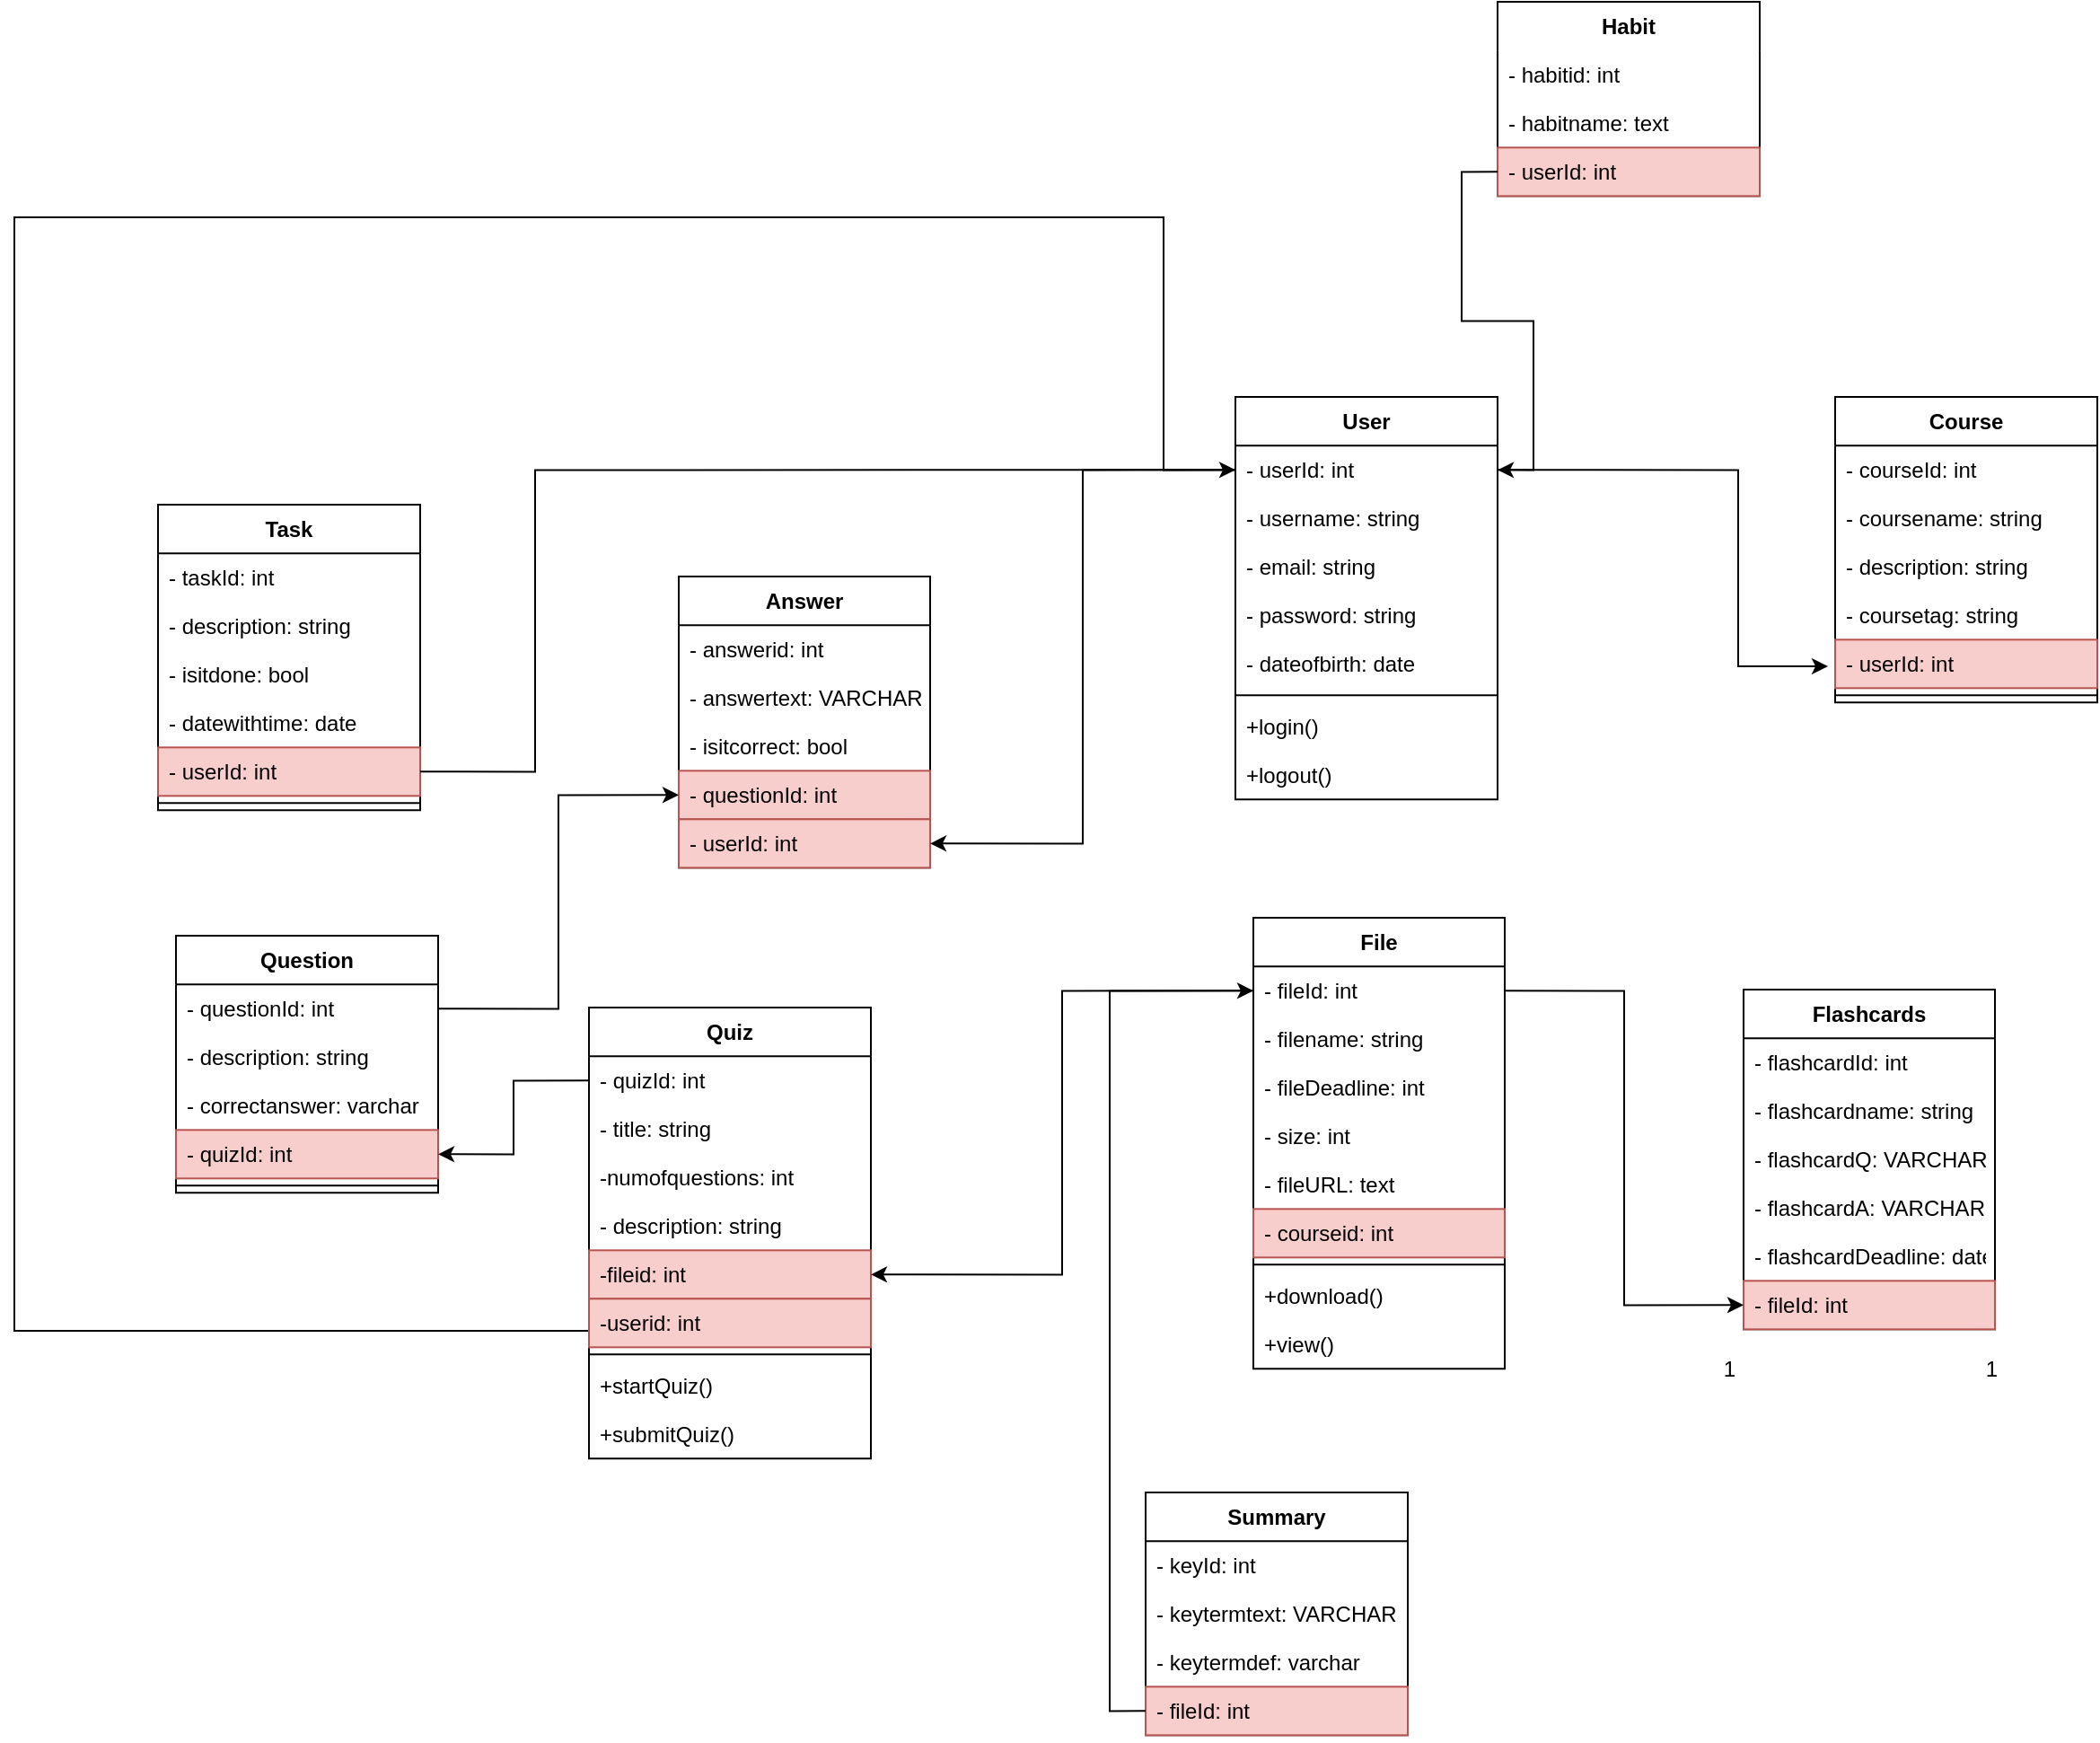 <mxfile version="24.7.16">
  <diagram name="Page-1" id="lagSINVxFLUQiyIXg_d7">
    <mxGraphModel dx="1813" dy="1590" grid="1" gridSize="10" guides="1" tooltips="1" connect="1" arrows="1" fold="1" page="1" pageScale="1" pageWidth="827" pageHeight="1169" math="0" shadow="0">
      <root>
        <mxCell id="0" />
        <mxCell id="1" parent="0" />
        <mxCell id="2" value="User" style="swimlane;fontStyle=1;align=center;verticalAlign=top;childLayout=stackLayout;horizontal=1;startSize=27.167;horizontalStack=0;resizeParent=1;resizeParentMax=0;resizeLast=0;collapsible=0;marginBottom=0;" parent="1" vertex="1">
          <mxGeometry x="120" y="-130" width="146" height="224.167" as="geometry" />
        </mxCell>
        <mxCell id="5fiH4wpB5IihD05hppOx-99" style="edgeStyle=orthogonalEdgeStyle;rounded=0;orthogonalLoop=1;jettySize=auto;html=1;exitX=0;exitY=0.5;exitDx=0;exitDy=0;" parent="2" source="3" edge="1">
          <mxGeometry relative="1" as="geometry">
            <mxPoint x="-310.0" y="520" as="targetPoint" />
            <Array as="points">
              <mxPoint x="-40" y="41" />
              <mxPoint x="-40" y="-100" />
              <mxPoint x="-680" y="-100" />
              <mxPoint x="-680" y="520" />
            </Array>
          </mxGeometry>
        </mxCell>
        <mxCell id="5fiH4wpB5IihD05hppOx-101" style="edgeStyle=orthogonalEdgeStyle;rounded=0;orthogonalLoop=1;jettySize=auto;html=1;exitX=1;exitY=0.5;exitDx=0;exitDy=0;" parent="2" source="3" edge="1">
          <mxGeometry relative="1" as="geometry">
            <mxPoint x="330" y="150.0" as="targetPoint" />
            <Array as="points">
              <mxPoint x="280" y="41" />
              <mxPoint x="280" y="150" />
            </Array>
          </mxGeometry>
        </mxCell>
        <mxCell id="3" value="- userId: int" style="text;strokeColor=none;fillColor=none;align=left;verticalAlign=top;spacingLeft=4;spacingRight=4;overflow=hidden;rotatable=0;points=[[0,0.5],[1,0.5]];portConstraint=eastwest;" parent="2" vertex="1">
          <mxGeometry y="27.167" width="146" height="27" as="geometry" />
        </mxCell>
        <mxCell id="4" value="- username: string" style="text;strokeColor=none;fillColor=none;align=left;verticalAlign=top;spacingLeft=4;spacingRight=4;overflow=hidden;rotatable=0;points=[[0,0.5],[1,0.5]];portConstraint=eastwest;" parent="2" vertex="1">
          <mxGeometry y="54.167" width="146" height="27" as="geometry" />
        </mxCell>
        <mxCell id="5" value="- email: string" style="text;strokeColor=none;fillColor=none;align=left;verticalAlign=top;spacingLeft=4;spacingRight=4;overflow=hidden;rotatable=0;points=[[0,0.5],[1,0.5]];portConstraint=eastwest;" parent="2" vertex="1">
          <mxGeometry y="81.167" width="146" height="27" as="geometry" />
        </mxCell>
        <mxCell id="5fiH4wpB5IihD05hppOx-44" value="- password: string" style="text;strokeColor=none;fillColor=none;align=left;verticalAlign=top;spacingLeft=4;spacingRight=4;overflow=hidden;rotatable=0;points=[[0,0.5],[1,0.5]];portConstraint=eastwest;" parent="2" vertex="1">
          <mxGeometry y="108.167" width="146" height="27" as="geometry" />
        </mxCell>
        <mxCell id="5fiH4wpB5IihD05hppOx-45" value="- dateofbirth: date" style="text;strokeColor=none;fillColor=none;align=left;verticalAlign=top;spacingLeft=4;spacingRight=4;overflow=hidden;rotatable=0;points=[[0,0.5],[1,0.5]];portConstraint=eastwest;" parent="2" vertex="1">
          <mxGeometry y="135.167" width="146" height="27" as="geometry" />
        </mxCell>
        <mxCell id="6" style="line;strokeWidth=1;fillColor=none;align=left;verticalAlign=middle;spacingTop=-1;spacingLeft=3;spacingRight=3;rotatable=0;labelPosition=right;points=[];portConstraint=eastwest;strokeColor=inherit;" parent="2" vertex="1">
          <mxGeometry y="162.167" width="146" height="8" as="geometry" />
        </mxCell>
        <mxCell id="7" value="+login()" style="text;strokeColor=none;fillColor=none;align=left;verticalAlign=top;spacingLeft=4;spacingRight=4;overflow=hidden;rotatable=0;points=[[0,0.5],[1,0.5]];portConstraint=eastwest;" parent="2" vertex="1">
          <mxGeometry y="170.167" width="146" height="27" as="geometry" />
        </mxCell>
        <mxCell id="8" value="+logout()" style="text;strokeColor=none;fillColor=none;align=left;verticalAlign=top;spacingLeft=4;spacingRight=4;overflow=hidden;rotatable=0;points=[[0,0.5],[1,0.5]];portConstraint=eastwest;" parent="2" vertex="1">
          <mxGeometry y="197.167" width="146" height="27" as="geometry" />
        </mxCell>
        <mxCell id="9" value="Quiz" style="swimlane;fontStyle=1;align=center;verticalAlign=top;childLayout=stackLayout;horizontal=1;startSize=27.167;horizontalStack=0;resizeParent=1;resizeParentMax=0;resizeLast=0;collapsible=0;marginBottom=0;" parent="1" vertex="1">
          <mxGeometry x="-240" y="210" width="157" height="251.167" as="geometry" />
        </mxCell>
        <mxCell id="10" value="- quizId: int" style="text;strokeColor=none;fillColor=none;align=left;verticalAlign=top;spacingLeft=4;spacingRight=4;overflow=hidden;rotatable=0;points=[[0,0.5],[1,0.5]];portConstraint=eastwest;" parent="9" vertex="1">
          <mxGeometry y="27.167" width="157" height="27" as="geometry" />
        </mxCell>
        <mxCell id="11" value="- title: string" style="text;strokeColor=none;fillColor=none;align=left;verticalAlign=top;spacingLeft=4;spacingRight=4;overflow=hidden;rotatable=0;points=[[0,0.5],[1,0.5]];portConstraint=eastwest;" parent="9" vertex="1">
          <mxGeometry y="54.167" width="157" height="27" as="geometry" />
        </mxCell>
        <mxCell id="5fiH4wpB5IihD05hppOx-37" value="-numofquestions: int" style="text;strokeColor=none;fillColor=none;align=left;verticalAlign=top;spacingLeft=4;spacingRight=4;overflow=hidden;rotatable=0;points=[[0,0.5],[1,0.5]];portConstraint=eastwest;" parent="9" vertex="1">
          <mxGeometry y="81.167" width="157" height="27" as="geometry" />
        </mxCell>
        <mxCell id="12" value="- description: string" style="text;strokeColor=none;fillColor=none;align=left;verticalAlign=top;spacingLeft=4;spacingRight=4;overflow=hidden;rotatable=0;points=[[0,0.5],[1,0.5]];portConstraint=eastwest;" parent="9" vertex="1">
          <mxGeometry y="108.167" width="157" height="27" as="geometry" />
        </mxCell>
        <mxCell id="5fiH4wpB5IihD05hppOx-30" value="-fileid: int" style="text;strokeColor=#b85450;fillColor=#f8cecc;align=left;verticalAlign=top;spacingLeft=4;spacingRight=4;overflow=hidden;rotatable=0;points=[[0,0.5],[1,0.5]];portConstraint=eastwest;" parent="9" vertex="1">
          <mxGeometry y="135.167" width="157" height="27" as="geometry" />
        </mxCell>
        <mxCell id="5fiH4wpB5IihD05hppOx-38" value="-userid: int" style="text;strokeColor=#b85450;fillColor=#f8cecc;align=left;verticalAlign=top;spacingLeft=4;spacingRight=4;overflow=hidden;rotatable=0;points=[[0,0.5],[1,0.5]];portConstraint=eastwest;" parent="9" vertex="1">
          <mxGeometry y="162.167" width="157" height="27" as="geometry" />
        </mxCell>
        <mxCell id="13" style="line;strokeWidth=1;fillColor=none;align=left;verticalAlign=middle;spacingTop=-1;spacingLeft=3;spacingRight=3;rotatable=0;labelPosition=right;points=[];portConstraint=eastwest;strokeColor=inherit;" parent="9" vertex="1">
          <mxGeometry y="189.167" width="157" height="8" as="geometry" />
        </mxCell>
        <mxCell id="14" value="+startQuiz()" style="text;strokeColor=none;fillColor=none;align=left;verticalAlign=top;spacingLeft=4;spacingRight=4;overflow=hidden;rotatable=0;points=[[0,0.5],[1,0.5]];portConstraint=eastwest;" parent="9" vertex="1">
          <mxGeometry y="197.167" width="157" height="27" as="geometry" />
        </mxCell>
        <mxCell id="15" value="+submitQuiz()" style="text;strokeColor=none;fillColor=none;align=left;verticalAlign=top;spacingLeft=4;spacingRight=4;overflow=hidden;rotatable=0;points=[[0,0.5],[1,0.5]];portConstraint=eastwest;" parent="9" vertex="1">
          <mxGeometry y="224.167" width="157" height="27" as="geometry" />
        </mxCell>
        <mxCell id="16" value="File" style="swimlane;fontStyle=1;align=center;verticalAlign=top;childLayout=stackLayout;horizontal=1;startSize=27.167;horizontalStack=0;resizeParent=1;resizeParentMax=0;resizeLast=0;collapsible=0;marginBottom=0;" parent="1" vertex="1">
          <mxGeometry x="130" y="160" width="140" height="251.167" as="geometry" />
        </mxCell>
        <mxCell id="17" value="- fileId: int" style="text;strokeColor=none;fillColor=none;align=left;verticalAlign=top;spacingLeft=4;spacingRight=4;overflow=hidden;rotatable=0;points=[[0,0.5],[1,0.5]];portConstraint=eastwest;" parent="16" vertex="1">
          <mxGeometry y="27.167" width="140" height="27" as="geometry" />
        </mxCell>
        <mxCell id="18" value="- filename: string" style="text;strokeColor=none;fillColor=none;align=left;verticalAlign=top;spacingLeft=4;spacingRight=4;overflow=hidden;rotatable=0;points=[[0,0.5],[1,0.5]];portConstraint=eastwest;" parent="16" vertex="1">
          <mxGeometry y="54.167" width="140" height="27" as="geometry" />
        </mxCell>
        <mxCell id="5fiH4wpB5IihD05hppOx-42" value="- fileDeadline: int" style="text;strokeColor=none;fillColor=none;align=left;verticalAlign=top;spacingLeft=4;spacingRight=4;overflow=hidden;rotatable=0;points=[[0,0.5],[1,0.5]];portConstraint=eastwest;" parent="16" vertex="1">
          <mxGeometry y="81.167" width="140" height="27" as="geometry" />
        </mxCell>
        <mxCell id="19" value="- size: int" style="text;strokeColor=none;fillColor=none;align=left;verticalAlign=top;spacingLeft=4;spacingRight=4;overflow=hidden;rotatable=0;points=[[0,0.5],[1,0.5]];portConstraint=eastwest;" parent="16" vertex="1">
          <mxGeometry y="108.167" width="140" height="27" as="geometry" />
        </mxCell>
        <mxCell id="5fiH4wpB5IihD05hppOx-43" value="- fileURL: text" style="text;strokeColor=none;fillColor=none;align=left;verticalAlign=top;spacingLeft=4;spacingRight=4;overflow=hidden;rotatable=0;points=[[0,0.5],[1,0.5]];portConstraint=eastwest;" parent="16" vertex="1">
          <mxGeometry y="135.167" width="140" height="27" as="geometry" />
        </mxCell>
        <mxCell id="5fiH4wpB5IihD05hppOx-46" value="- courseid: int" style="text;strokeColor=#b85450;fillColor=#f8cecc;align=left;verticalAlign=top;spacingLeft=4;spacingRight=4;overflow=hidden;rotatable=0;points=[[0,0.5],[1,0.5]];portConstraint=eastwest;" parent="16" vertex="1">
          <mxGeometry y="162.167" width="140" height="27" as="geometry" />
        </mxCell>
        <mxCell id="20" style="line;strokeWidth=1;fillColor=none;align=left;verticalAlign=middle;spacingTop=-1;spacingLeft=3;spacingRight=3;rotatable=0;labelPosition=right;points=[];portConstraint=eastwest;strokeColor=inherit;" parent="16" vertex="1">
          <mxGeometry y="189.167" width="140" height="8" as="geometry" />
        </mxCell>
        <mxCell id="21" value="+download()" style="text;strokeColor=none;fillColor=none;align=left;verticalAlign=top;spacingLeft=4;spacingRight=4;overflow=hidden;rotatable=0;points=[[0,0.5],[1,0.5]];portConstraint=eastwest;" parent="16" vertex="1">
          <mxGeometry y="197.167" width="140" height="27" as="geometry" />
        </mxCell>
        <mxCell id="22" value="+view()" style="text;strokeColor=none;fillColor=none;align=left;verticalAlign=top;spacingLeft=4;spacingRight=4;overflow=hidden;rotatable=0;points=[[0,0.5],[1,0.5]];portConstraint=eastwest;" parent="16" vertex="1">
          <mxGeometry y="224.167" width="140" height="27" as="geometry" />
        </mxCell>
        <mxCell id="5fiH4wpB5IihD05hppOx-28" value="Question" style="swimlane;fontStyle=1;align=center;verticalAlign=top;childLayout=stackLayout;horizontal=1;startSize=27.167;horizontalStack=0;resizeParent=1;resizeParentMax=0;resizeLast=0;collapsible=0;marginBottom=0;" parent="1" vertex="1">
          <mxGeometry x="-470" y="170" width="146" height="143.167" as="geometry" />
        </mxCell>
        <mxCell id="5fiH4wpB5IihD05hppOx-29" value="- questionId: int" style="text;strokeColor=none;fillColor=none;align=left;verticalAlign=top;spacingLeft=4;spacingRight=4;overflow=hidden;rotatable=0;points=[[0,0.5],[1,0.5]];portConstraint=eastwest;" parent="5fiH4wpB5IihD05hppOx-28" vertex="1">
          <mxGeometry y="27.167" width="146" height="27" as="geometry" />
        </mxCell>
        <mxCell id="5fiH4wpB5IihD05hppOx-39" value="- description: string" style="text;strokeColor=none;fillColor=none;align=left;verticalAlign=top;spacingLeft=4;spacingRight=4;overflow=hidden;rotatable=0;points=[[0,0.5],[1,0.5]];portConstraint=eastwest;" parent="5fiH4wpB5IihD05hppOx-28" vertex="1">
          <mxGeometry y="54.167" width="146" height="27" as="geometry" />
        </mxCell>
        <mxCell id="5fiH4wpB5IihD05hppOx-40" value="- correctanswer: varchar" style="text;strokeColor=none;fillColor=none;align=left;verticalAlign=top;spacingLeft=4;spacingRight=4;overflow=hidden;rotatable=0;points=[[0,0.5],[1,0.5]];portConstraint=eastwest;" parent="5fiH4wpB5IihD05hppOx-28" vertex="1">
          <mxGeometry y="81.167" width="146" height="27" as="geometry" />
        </mxCell>
        <mxCell id="5fiH4wpB5IihD05hppOx-41" value="- quizId: int" style="text;strokeColor=#b85450;fillColor=#f8cecc;align=left;verticalAlign=top;spacingLeft=4;spacingRight=4;overflow=hidden;rotatable=0;points=[[0,0.5],[1,0.5]];portConstraint=eastwest;" parent="5fiH4wpB5IihD05hppOx-28" vertex="1">
          <mxGeometry y="108.167" width="146" height="27" as="geometry" />
        </mxCell>
        <mxCell id="5fiH4wpB5IihD05hppOx-32" style="line;strokeWidth=1;fillColor=none;align=left;verticalAlign=middle;spacingTop=-1;spacingLeft=3;spacingRight=3;rotatable=0;labelPosition=right;points=[];portConstraint=eastwest;strokeColor=inherit;" parent="5fiH4wpB5IihD05hppOx-28" vertex="1">
          <mxGeometry y="135.167" width="146" height="8" as="geometry" />
        </mxCell>
        <mxCell id="5fiH4wpB5IihD05hppOx-35" value="1" style="edgeLabel;resizable=0;labelBackgroundColor=none;fontSize=12;align=right;verticalAlign=top;" parent="1" vertex="1">
          <mxGeometry x="400" y="397.58" as="geometry" />
        </mxCell>
        <mxCell id="5fiH4wpB5IihD05hppOx-36" value="1" style="edgeLabel;resizable=0;labelBackgroundColor=none;fontSize=12;align=right;verticalAlign=top;" parent="1" vertex="1">
          <mxGeometry x="546" y="397.58" as="geometry" />
        </mxCell>
        <mxCell id="5fiH4wpB5IihD05hppOx-47" value="Course" style="swimlane;fontStyle=1;align=center;verticalAlign=top;childLayout=stackLayout;horizontal=1;startSize=27.167;horizontalStack=0;resizeParent=1;resizeParentMax=0;resizeLast=0;collapsible=0;marginBottom=0;" parent="1" vertex="1">
          <mxGeometry x="454" y="-130" width="146" height="170.167" as="geometry" />
        </mxCell>
        <mxCell id="5fiH4wpB5IihD05hppOx-48" value="- courseId: int" style="text;strokeColor=none;fillColor=none;align=left;verticalAlign=top;spacingLeft=4;spacingRight=4;overflow=hidden;rotatable=0;points=[[0,0.5],[1,0.5]];portConstraint=eastwest;" parent="5fiH4wpB5IihD05hppOx-47" vertex="1">
          <mxGeometry y="27.167" width="146" height="27" as="geometry" />
        </mxCell>
        <mxCell id="5fiH4wpB5IihD05hppOx-49" value="- coursename: string" style="text;strokeColor=none;fillColor=none;align=left;verticalAlign=top;spacingLeft=4;spacingRight=4;overflow=hidden;rotatable=0;points=[[0,0.5],[1,0.5]];portConstraint=eastwest;" parent="5fiH4wpB5IihD05hppOx-47" vertex="1">
          <mxGeometry y="54.167" width="146" height="27" as="geometry" />
        </mxCell>
        <mxCell id="5fiH4wpB5IihD05hppOx-53" value="- description: string" style="text;strokeColor=none;fillColor=none;align=left;verticalAlign=top;spacingLeft=4;spacingRight=4;overflow=hidden;rotatable=0;points=[[0,0.5],[1,0.5]];portConstraint=eastwest;" parent="5fiH4wpB5IihD05hppOx-47" vertex="1">
          <mxGeometry y="81.167" width="146" height="27" as="geometry" />
        </mxCell>
        <mxCell id="5fiH4wpB5IihD05hppOx-50" value="- coursetag: string" style="text;strokeColor=none;fillColor=none;align=left;verticalAlign=top;spacingLeft=4;spacingRight=4;overflow=hidden;rotatable=0;points=[[0,0.5],[1,0.5]];portConstraint=eastwest;" parent="5fiH4wpB5IihD05hppOx-47" vertex="1">
          <mxGeometry y="108.167" width="146" height="27" as="geometry" />
        </mxCell>
        <mxCell id="5fiH4wpB5IihD05hppOx-54" value="- userId: int" style="text;strokeColor=#b85450;fillColor=#f8cecc;align=left;verticalAlign=top;spacingLeft=4;spacingRight=4;overflow=hidden;rotatable=0;points=[[0,0.5],[1,0.5]];portConstraint=eastwest;" parent="5fiH4wpB5IihD05hppOx-47" vertex="1">
          <mxGeometry y="135.167" width="146" height="27" as="geometry" />
        </mxCell>
        <mxCell id="5fiH4wpB5IihD05hppOx-52" style="line;strokeWidth=1;fillColor=none;align=left;verticalAlign=middle;spacingTop=-1;spacingLeft=3;spacingRight=3;rotatable=0;labelPosition=right;points=[];portConstraint=eastwest;strokeColor=inherit;" parent="5fiH4wpB5IihD05hppOx-47" vertex="1">
          <mxGeometry y="162.167" width="146" height="8" as="geometry" />
        </mxCell>
        <mxCell id="5fiH4wpB5IihD05hppOx-55" value="Flashcards" style="swimlane;fontStyle=1;align=center;verticalAlign=top;childLayout=stackLayout;horizontal=1;startSize=27.167;horizontalStack=0;resizeParent=1;resizeParentMax=0;resizeLast=0;collapsible=0;marginBottom=0;" parent="1" vertex="1">
          <mxGeometry x="403" y="200" width="140" height="189.167" as="geometry" />
        </mxCell>
        <mxCell id="5fiH4wpB5IihD05hppOx-56" value="- flashcardId: int" style="text;strokeColor=none;fillColor=none;align=left;verticalAlign=top;spacingLeft=4;spacingRight=4;overflow=hidden;rotatable=0;points=[[0,0.5],[1,0.5]];portConstraint=eastwest;" parent="5fiH4wpB5IihD05hppOx-55" vertex="1">
          <mxGeometry y="27.167" width="140" height="27" as="geometry" />
        </mxCell>
        <mxCell id="5fiH4wpB5IihD05hppOx-67" value="- flashcardname: string" style="text;strokeColor=none;fillColor=none;align=left;verticalAlign=top;spacingLeft=4;spacingRight=4;overflow=hidden;rotatable=0;points=[[0,0.5],[1,0.5]];portConstraint=eastwest;" parent="5fiH4wpB5IihD05hppOx-55" vertex="1">
          <mxGeometry y="54.167" width="140" height="27" as="geometry" />
        </mxCell>
        <mxCell id="5fiH4wpB5IihD05hppOx-66" value="- flashcardQ: VARCHAR" style="text;strokeColor=none;fillColor=none;align=left;verticalAlign=top;spacingLeft=4;spacingRight=4;overflow=hidden;rotatable=0;points=[[0,0.5],[1,0.5]];portConstraint=eastwest;" parent="5fiH4wpB5IihD05hppOx-55" vertex="1">
          <mxGeometry y="81.167" width="140" height="27" as="geometry" />
        </mxCell>
        <mxCell id="5fiH4wpB5IihD05hppOx-57" value="- flashcardA: VARCHAR" style="text;strokeColor=none;fillColor=none;align=left;verticalAlign=top;spacingLeft=4;spacingRight=4;overflow=hidden;rotatable=0;points=[[0,0.5],[1,0.5]];portConstraint=eastwest;" parent="5fiH4wpB5IihD05hppOx-55" vertex="1">
          <mxGeometry y="108.167" width="140" height="27" as="geometry" />
        </mxCell>
        <mxCell id="5fiH4wpB5IihD05hppOx-58" value="- flashcardDeadline: date" style="text;strokeColor=none;fillColor=none;align=left;verticalAlign=top;spacingLeft=4;spacingRight=4;overflow=hidden;rotatable=0;points=[[0,0.5],[1,0.5]];portConstraint=eastwest;" parent="5fiH4wpB5IihD05hppOx-55" vertex="1">
          <mxGeometry y="135.167" width="140" height="27" as="geometry" />
        </mxCell>
        <mxCell id="5fiH4wpB5IihD05hppOx-65" value="- fileId: int" style="text;strokeColor=#b85450;fillColor=#f8cecc;align=left;verticalAlign=top;spacingLeft=4;spacingRight=4;overflow=hidden;rotatable=0;points=[[0,0.5],[1,0.5]];portConstraint=eastwest;" parent="5fiH4wpB5IihD05hppOx-55" vertex="1">
          <mxGeometry y="162.167" width="140" height="27" as="geometry" />
        </mxCell>
        <mxCell id="5fiH4wpB5IihD05hppOx-68" value="Answer" style="swimlane;fontStyle=1;align=center;verticalAlign=top;childLayout=stackLayout;horizontal=1;startSize=27.167;horizontalStack=0;resizeParent=1;resizeParentMax=0;resizeLast=0;collapsible=0;marginBottom=0;" parent="1" vertex="1">
          <mxGeometry x="-190" y="-30" width="140" height="162.167" as="geometry" />
        </mxCell>
        <mxCell id="5fiH4wpB5IihD05hppOx-69" value="- answerid: int" style="text;strokeColor=none;fillColor=none;align=left;verticalAlign=top;spacingLeft=4;spacingRight=4;overflow=hidden;rotatable=0;points=[[0,0.5],[1,0.5]];portConstraint=eastwest;" parent="5fiH4wpB5IihD05hppOx-68" vertex="1">
          <mxGeometry y="27.167" width="140" height="27" as="geometry" />
        </mxCell>
        <mxCell id="5fiH4wpB5IihD05hppOx-70" value="- answertext: VARCHAR" style="text;strokeColor=none;fillColor=none;align=left;verticalAlign=top;spacingLeft=4;spacingRight=4;overflow=hidden;rotatable=0;points=[[0,0.5],[1,0.5]];portConstraint=eastwest;" parent="5fiH4wpB5IihD05hppOx-68" vertex="1">
          <mxGeometry y="54.167" width="140" height="27" as="geometry" />
        </mxCell>
        <mxCell id="5fiH4wpB5IihD05hppOx-71" value="- isitcorrect: bool" style="text;strokeColor=none;fillColor=none;align=left;verticalAlign=top;spacingLeft=4;spacingRight=4;overflow=hidden;rotatable=0;points=[[0,0.5],[1,0.5]];portConstraint=eastwest;" parent="5fiH4wpB5IihD05hppOx-68" vertex="1">
          <mxGeometry y="81.167" width="140" height="27" as="geometry" />
        </mxCell>
        <mxCell id="5fiH4wpB5IihD05hppOx-76" value="- questionId: int" style="text;strokeColor=#b85450;fillColor=#f8cecc;align=left;verticalAlign=top;spacingLeft=4;spacingRight=4;overflow=hidden;rotatable=0;points=[[0,0.5],[1,0.5]];portConstraint=eastwest;" parent="5fiH4wpB5IihD05hppOx-68" vertex="1">
          <mxGeometry y="108.167" width="140" height="27" as="geometry" />
        </mxCell>
        <mxCell id="5fiH4wpB5IihD05hppOx-77" value="- userId: int" style="text;strokeColor=#b85450;fillColor=#f8cecc;align=left;verticalAlign=top;spacingLeft=4;spacingRight=4;overflow=hidden;rotatable=0;points=[[0,0.5],[1,0.5]];portConstraint=eastwest;" parent="5fiH4wpB5IihD05hppOx-68" vertex="1">
          <mxGeometry y="135.167" width="140" height="27" as="geometry" />
        </mxCell>
        <mxCell id="5fiH4wpB5IihD05hppOx-78" value="Summary" style="swimlane;fontStyle=1;align=center;verticalAlign=top;childLayout=stackLayout;horizontal=1;startSize=27.167;horizontalStack=0;resizeParent=1;resizeParentMax=0;resizeLast=0;collapsible=0;marginBottom=0;" parent="1" vertex="1">
          <mxGeometry x="70" y="480" width="146" height="135.167" as="geometry" />
        </mxCell>
        <mxCell id="5fiH4wpB5IihD05hppOx-79" value="- keyId: int" style="text;strokeColor=none;fillColor=none;align=left;verticalAlign=top;spacingLeft=4;spacingRight=4;overflow=hidden;rotatable=0;points=[[0,0.5],[1,0.5]];portConstraint=eastwest;" parent="5fiH4wpB5IihD05hppOx-78" vertex="1">
          <mxGeometry y="27.167" width="146" height="27" as="geometry" />
        </mxCell>
        <mxCell id="5fiH4wpB5IihD05hppOx-80" value="- keytermtext: VARCHAR" style="text;strokeColor=none;fillColor=none;align=left;verticalAlign=top;spacingLeft=4;spacingRight=4;overflow=hidden;rotatable=0;points=[[0,0.5],[1,0.5]];portConstraint=eastwest;" parent="5fiH4wpB5IihD05hppOx-78" vertex="1">
          <mxGeometry y="54.167" width="146" height="27" as="geometry" />
        </mxCell>
        <mxCell id="5fiH4wpB5IihD05hppOx-81" value="- keytermdef: varchar" style="text;strokeColor=none;fillColor=none;align=left;verticalAlign=top;spacingLeft=4;spacingRight=4;overflow=hidden;rotatable=0;points=[[0,0.5],[1,0.5]];portConstraint=eastwest;" parent="5fiH4wpB5IihD05hppOx-78" vertex="1">
          <mxGeometry y="81.167" width="146" height="27" as="geometry" />
        </mxCell>
        <mxCell id="5fiH4wpB5IihD05hppOx-82" value="- fileId: int" style="text;strokeColor=#b85450;fillColor=#f8cecc;align=left;verticalAlign=top;spacingLeft=4;spacingRight=4;overflow=hidden;rotatable=0;points=[[0,0.5],[1,0.5]];portConstraint=eastwest;" parent="5fiH4wpB5IihD05hppOx-78" vertex="1">
          <mxGeometry y="108.167" width="146" height="27" as="geometry" />
        </mxCell>
        <mxCell id="5fiH4wpB5IihD05hppOx-84" value="Habit" style="swimlane;fontStyle=1;align=center;verticalAlign=top;childLayout=stackLayout;horizontal=1;startSize=27.167;horizontalStack=0;resizeParent=1;resizeParentMax=0;resizeLast=0;collapsible=0;marginBottom=0;swimlaneLine=0;" parent="1" vertex="1">
          <mxGeometry x="266" y="-350.0" width="146" height="108.167" as="geometry" />
        </mxCell>
        <mxCell id="5fiH4wpB5IihD05hppOx-87" value="- habitid: int" style="text;strokeColor=none;fillColor=none;align=left;verticalAlign=top;spacingLeft=4;spacingRight=4;overflow=hidden;rotatable=0;points=[[0,0.5],[1,0.5]];portConstraint=eastwest;" parent="5fiH4wpB5IihD05hppOx-84" vertex="1">
          <mxGeometry y="27.167" width="146" height="27" as="geometry" />
        </mxCell>
        <mxCell id="5fiH4wpB5IihD05hppOx-85" value="- habitname: text" style="text;strokeColor=none;fillColor=none;align=left;verticalAlign=top;spacingLeft=4;spacingRight=4;overflow=hidden;rotatable=0;points=[[0,0.5],[1,0.5]];portConstraint=eastwest;" parent="5fiH4wpB5IihD05hppOx-84" vertex="1">
          <mxGeometry y="54.167" width="146" height="27" as="geometry" />
        </mxCell>
        <mxCell id="5fiH4wpB5IihD05hppOx-111" value="- userId: int" style="text;strokeColor=#b85450;fillColor=#f8cecc;align=left;verticalAlign=top;spacingLeft=4;spacingRight=4;overflow=hidden;rotatable=0;points=[[0,0.5],[1,0.5]];portConstraint=eastwest;" parent="5fiH4wpB5IihD05hppOx-84" vertex="1">
          <mxGeometry y="81.167" width="146" height="27" as="geometry" />
        </mxCell>
        <mxCell id="5fiH4wpB5IihD05hppOx-90" value="Task" style="swimlane;fontStyle=1;align=center;verticalAlign=top;childLayout=stackLayout;horizontal=1;startSize=27.167;horizontalStack=0;resizeParent=1;resizeParentMax=0;resizeLast=0;collapsible=0;marginBottom=0;" parent="1" vertex="1">
          <mxGeometry x="-480" y="-70" width="146" height="170.167" as="geometry" />
        </mxCell>
        <mxCell id="5fiH4wpB5IihD05hppOx-91" value="- taskId: int" style="text;strokeColor=none;fillColor=none;align=left;verticalAlign=top;spacingLeft=4;spacingRight=4;overflow=hidden;rotatable=0;points=[[0,0.5],[1,0.5]];portConstraint=eastwest;" parent="5fiH4wpB5IihD05hppOx-90" vertex="1">
          <mxGeometry y="27.167" width="146" height="27" as="geometry" />
        </mxCell>
        <mxCell id="5fiH4wpB5IihD05hppOx-92" value="- description: string" style="text;strokeColor=none;fillColor=none;align=left;verticalAlign=top;spacingLeft=4;spacingRight=4;overflow=hidden;rotatable=0;points=[[0,0.5],[1,0.5]];portConstraint=eastwest;" parent="5fiH4wpB5IihD05hppOx-90" vertex="1">
          <mxGeometry y="54.167" width="146" height="27" as="geometry" />
        </mxCell>
        <mxCell id="5fiH4wpB5IihD05hppOx-93" value="- isitdone: bool" style="text;strokeColor=none;fillColor=none;align=left;verticalAlign=top;spacingLeft=4;spacingRight=4;overflow=hidden;rotatable=0;points=[[0,0.5],[1,0.5]];portConstraint=eastwest;" parent="5fiH4wpB5IihD05hppOx-90" vertex="1">
          <mxGeometry y="81.167" width="146" height="27" as="geometry" />
        </mxCell>
        <mxCell id="5fiH4wpB5IihD05hppOx-94" value="- datewithtime: date" style="text;align=left;verticalAlign=top;spacingLeft=4;spacingRight=4;overflow=hidden;rotatable=0;points=[[0,0.5],[1,0.5]];portConstraint=eastwest;" parent="5fiH4wpB5IihD05hppOx-90" vertex="1">
          <mxGeometry y="108.167" width="146" height="27" as="geometry" />
        </mxCell>
        <mxCell id="5fiH4wpB5IihD05hppOx-108" value="- userId: int" style="text;strokeColor=#b85450;fillColor=#f8cecc;align=left;verticalAlign=top;spacingLeft=4;spacingRight=4;overflow=hidden;rotatable=0;points=[[0,0.5],[1,0.5]];portConstraint=eastwest;" parent="5fiH4wpB5IihD05hppOx-90" vertex="1">
          <mxGeometry y="135.167" width="146" height="27" as="geometry" />
        </mxCell>
        <mxCell id="5fiH4wpB5IihD05hppOx-95" style="line;strokeWidth=1;fillColor=none;align=left;verticalAlign=middle;spacingTop=-1;spacingLeft=3;spacingRight=3;rotatable=0;labelPosition=right;points=[];portConstraint=eastwest;strokeColor=inherit;" parent="5fiH4wpB5IihD05hppOx-90" vertex="1">
          <mxGeometry y="162.167" width="146" height="8" as="geometry" />
        </mxCell>
        <mxCell id="5fiH4wpB5IihD05hppOx-98" style="edgeStyle=orthogonalEdgeStyle;rounded=0;orthogonalLoop=1;jettySize=auto;html=1;exitX=0;exitY=0.5;exitDx=0;exitDy=0;entryX=1;entryY=0.5;entryDx=0;entryDy=0;" parent="1" source="17" target="5fiH4wpB5IihD05hppOx-30" edge="1">
          <mxGeometry relative="1" as="geometry" />
        </mxCell>
        <mxCell id="5fiH4wpB5IihD05hppOx-100" style="edgeStyle=orthogonalEdgeStyle;rounded=0;orthogonalLoop=1;jettySize=auto;html=1;exitX=0;exitY=0.5;exitDx=0;exitDy=0;entryX=1;entryY=0.5;entryDx=0;entryDy=0;" parent="1" source="10" target="5fiH4wpB5IihD05hppOx-41" edge="1">
          <mxGeometry relative="1" as="geometry" />
        </mxCell>
        <mxCell id="5fiH4wpB5IihD05hppOx-103" style="edgeStyle=orthogonalEdgeStyle;rounded=0;orthogonalLoop=1;jettySize=auto;html=1;exitX=1;exitY=0.5;exitDx=0;exitDy=0;entryX=0;entryY=0.5;entryDx=0;entryDy=0;" parent="1" source="17" target="5fiH4wpB5IihD05hppOx-65" edge="1">
          <mxGeometry relative="1" as="geometry" />
        </mxCell>
        <mxCell id="5fiH4wpB5IihD05hppOx-106" style="edgeStyle=orthogonalEdgeStyle;rounded=0;orthogonalLoop=1;jettySize=auto;html=1;exitX=0;exitY=0.5;exitDx=0;exitDy=0;entryX=1;entryY=0.5;entryDx=0;entryDy=0;" parent="1" source="3" target="5fiH4wpB5IihD05hppOx-77" edge="1">
          <mxGeometry relative="1" as="geometry" />
        </mxCell>
        <mxCell id="5fiH4wpB5IihD05hppOx-107" style="edgeStyle=orthogonalEdgeStyle;rounded=0;orthogonalLoop=1;jettySize=auto;html=1;exitX=1;exitY=0.5;exitDx=0;exitDy=0;entryX=0;entryY=0.5;entryDx=0;entryDy=0;" parent="1" source="5fiH4wpB5IihD05hppOx-29" target="5fiH4wpB5IihD05hppOx-76" edge="1">
          <mxGeometry relative="1" as="geometry" />
        </mxCell>
        <mxCell id="5fiH4wpB5IihD05hppOx-109" style="edgeStyle=orthogonalEdgeStyle;rounded=0;orthogonalLoop=1;jettySize=auto;html=1;exitX=1;exitY=0.5;exitDx=0;exitDy=0;entryX=0;entryY=0.5;entryDx=0;entryDy=0;" parent="1" source="5fiH4wpB5IihD05hppOx-108" target="3" edge="1">
          <mxGeometry relative="1" as="geometry">
            <Array as="points">
              <mxPoint x="-270" y="79" />
              <mxPoint x="-270" y="-89" />
            </Array>
          </mxGeometry>
        </mxCell>
        <mxCell id="5fiH4wpB5IihD05hppOx-110" style="edgeStyle=orthogonalEdgeStyle;rounded=0;orthogonalLoop=1;jettySize=auto;html=1;exitX=0;exitY=0.5;exitDx=0;exitDy=0;entryX=0;entryY=0.5;entryDx=0;entryDy=0;" parent="1" source="5fiH4wpB5IihD05hppOx-82" target="17" edge="1">
          <mxGeometry relative="1" as="geometry" />
        </mxCell>
        <mxCell id="5fiH4wpB5IihD05hppOx-113" style="edgeStyle=orthogonalEdgeStyle;rounded=0;orthogonalLoop=1;jettySize=auto;html=1;exitX=0;exitY=0.5;exitDx=0;exitDy=0;entryX=1;entryY=0.5;entryDx=0;entryDy=0;" parent="1" source="5fiH4wpB5IihD05hppOx-111" target="3" edge="1">
          <mxGeometry relative="1" as="geometry" />
        </mxCell>
      </root>
    </mxGraphModel>
  </diagram>
</mxfile>
